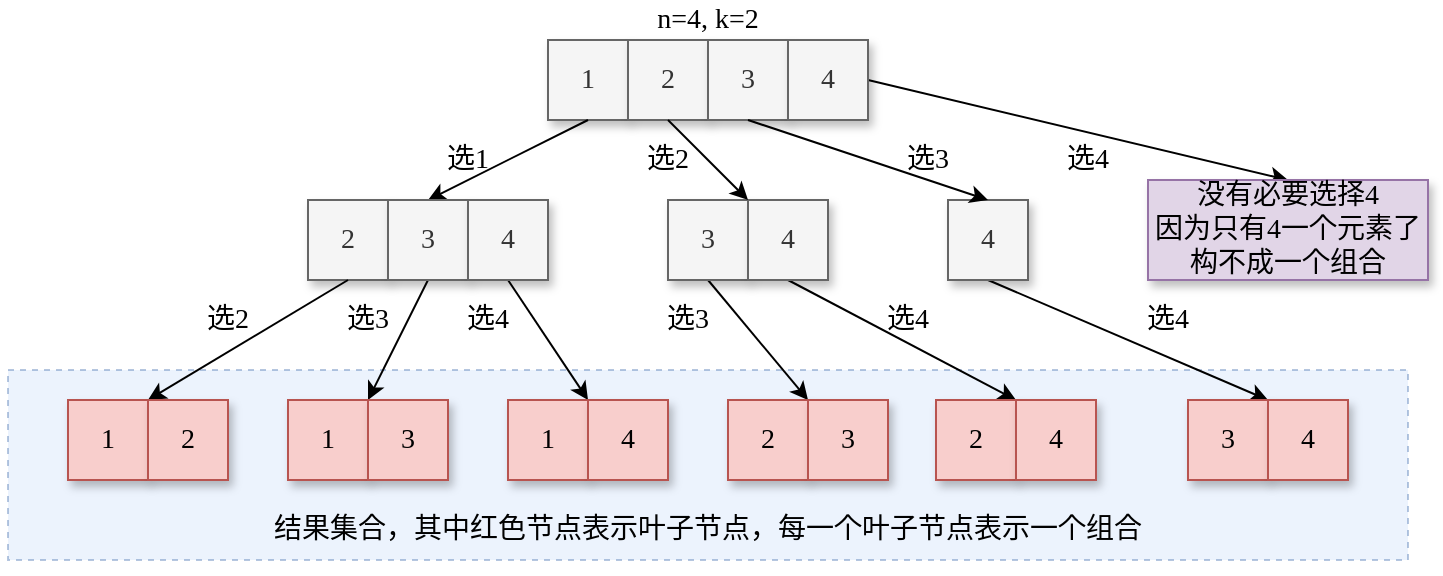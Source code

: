 <mxfile version="16.5.2" type="github">
  <diagram id="FwDB8a5TnerBLesVIJ4h" name="第 1 页">
    <mxGraphModel dx="1422" dy="762" grid="1" gridSize="10" guides="1" tooltips="1" connect="1" arrows="1" fold="1" page="1" pageScale="1" pageWidth="827" pageHeight="1169" background="#ffffff" math="0" shadow="0">
      <root>
        <mxCell id="0" />
        <mxCell id="1" parent="0" />
        <mxCell id="h1wrurm3pnkJPPi2ohvz-44" value="" style="rounded=0;whiteSpace=wrap;html=1;shadow=0;fontFamily=Comic Sans MS;fontSize=14;opacity=50;fillColor=#dae8fc;strokeColor=#6c8ebf;dashed=1;" vertex="1" parent="1">
          <mxGeometry x="70" y="245" width="700" height="95" as="geometry" />
        </mxCell>
        <mxCell id="h1wrurm3pnkJPPi2ohvz-1" value="&lt;font style=&quot;font-size: 14px&quot; face=&quot;Comic Sans MS&quot;&gt;1&lt;/font&gt;" style="rounded=0;whiteSpace=wrap;html=1;fillColor=#f5f5f5;fontColor=#333333;strokeColor=#666666;shadow=1;" vertex="1" parent="1">
          <mxGeometry x="340" y="80" width="40" height="40" as="geometry" />
        </mxCell>
        <mxCell id="h1wrurm3pnkJPPi2ohvz-2" value="&lt;font style=&quot;font-size: 14px&quot; face=&quot;Comic Sans MS&quot;&gt;2&lt;/font&gt;" style="rounded=0;whiteSpace=wrap;html=1;fillColor=#f5f5f5;fontColor=#333333;strokeColor=#666666;shadow=1;" vertex="1" parent="1">
          <mxGeometry x="380" y="80" width="40" height="40" as="geometry" />
        </mxCell>
        <mxCell id="h1wrurm3pnkJPPi2ohvz-3" value="&lt;font style=&quot;font-size: 14px&quot; face=&quot;Comic Sans MS&quot;&gt;3&lt;/font&gt;" style="rounded=0;whiteSpace=wrap;html=1;fillColor=#f5f5f5;fontColor=#333333;strokeColor=#666666;shadow=1;" vertex="1" parent="1">
          <mxGeometry x="420" y="80" width="40" height="40" as="geometry" />
        </mxCell>
        <mxCell id="h1wrurm3pnkJPPi2ohvz-48" style="rounded=0;orthogonalLoop=1;jettySize=auto;elbow=vertical;html=1;exitX=1;exitY=0.5;exitDx=0;exitDy=0;entryX=0.5;entryY=0;entryDx=0;entryDy=0;fontFamily=Comic Sans MS;fontSize=14;" edge="1" parent="1" source="h1wrurm3pnkJPPi2ohvz-4" target="h1wrurm3pnkJPPi2ohvz-47">
          <mxGeometry relative="1" as="geometry" />
        </mxCell>
        <mxCell id="h1wrurm3pnkJPPi2ohvz-4" value="&lt;font style=&quot;font-size: 14px&quot; face=&quot;Comic Sans MS&quot;&gt;4&lt;/font&gt;" style="rounded=0;whiteSpace=wrap;html=1;fillColor=#f5f5f5;fontColor=#333333;strokeColor=#666666;shadow=1;" vertex="1" parent="1">
          <mxGeometry x="460" y="80" width="40" height="40" as="geometry" />
        </mxCell>
        <mxCell id="h1wrurm3pnkJPPi2ohvz-5" value="" style="endArrow=classic;html=1;rounded=0;fontFamily=Comic Sans MS;fontSize=14;exitX=0.5;exitY=1;exitDx=0;exitDy=0;entryX=0.5;entryY=0;entryDx=0;entryDy=0;" edge="1" parent="1" source="h1wrurm3pnkJPPi2ohvz-1" target="h1wrurm3pnkJPPi2ohvz-7">
          <mxGeometry width="50" height="50" relative="1" as="geometry">
            <mxPoint x="410" y="250" as="sourcePoint" />
            <mxPoint x="300" y="160" as="targetPoint" />
          </mxGeometry>
        </mxCell>
        <mxCell id="h1wrurm3pnkJPPi2ohvz-6" value="&lt;font style=&quot;font-size: 14px&quot; face=&quot;Comic Sans MS&quot;&gt;2&lt;/font&gt;" style="rounded=0;whiteSpace=wrap;html=1;fillColor=#f5f5f5;fontColor=#333333;strokeColor=#666666;shadow=1;" vertex="1" parent="1">
          <mxGeometry x="220" y="160" width="40" height="40" as="geometry" />
        </mxCell>
        <mxCell id="h1wrurm3pnkJPPi2ohvz-19" style="rounded=0;orthogonalLoop=1;jettySize=auto;html=1;exitX=0.5;exitY=1;exitDx=0;exitDy=0;entryX=0;entryY=0;entryDx=0;entryDy=0;fontFamily=Comic Sans MS;fontSize=14;" edge="1" parent="1" source="h1wrurm3pnkJPPi2ohvz-7" target="h1wrurm3pnkJPPi2ohvz-18">
          <mxGeometry relative="1" as="geometry">
            <mxPoint x="340" y="200" as="sourcePoint" />
          </mxGeometry>
        </mxCell>
        <mxCell id="h1wrurm3pnkJPPi2ohvz-7" value="&lt;font style=&quot;font-size: 14px&quot; face=&quot;Comic Sans MS&quot;&gt;3&lt;/font&gt;" style="rounded=0;whiteSpace=wrap;html=1;fillColor=#f5f5f5;fontColor=#333333;strokeColor=#666666;shadow=1;" vertex="1" parent="1">
          <mxGeometry x="260" y="160" width="40" height="40" as="geometry" />
        </mxCell>
        <mxCell id="h1wrurm3pnkJPPi2ohvz-22" style="edgeStyle=none;rounded=0;orthogonalLoop=1;jettySize=auto;html=1;exitX=0.5;exitY=1;exitDx=0;exitDy=0;entryX=0;entryY=0;entryDx=0;entryDy=0;fontFamily=Comic Sans MS;fontSize=14;" edge="1" parent="1" source="h1wrurm3pnkJPPi2ohvz-8" target="h1wrurm3pnkJPPi2ohvz-21">
          <mxGeometry relative="1" as="geometry">
            <mxPoint x="380" y="200" as="sourcePoint" />
          </mxGeometry>
        </mxCell>
        <mxCell id="h1wrurm3pnkJPPi2ohvz-8" value="&lt;font style=&quot;font-size: 14px&quot; face=&quot;Comic Sans MS&quot;&gt;4&lt;/font&gt;" style="rounded=0;whiteSpace=wrap;html=1;fillColor=#f5f5f5;fontColor=#333333;strokeColor=#666666;shadow=1;" vertex="1" parent="1">
          <mxGeometry x="300" y="160" width="40" height="40" as="geometry" />
        </mxCell>
        <mxCell id="h1wrurm3pnkJPPi2ohvz-27" style="edgeStyle=none;rounded=0;orthogonalLoop=1;jettySize=auto;html=1;exitX=0.5;exitY=1;exitDx=0;exitDy=0;entryX=0;entryY=0;entryDx=0;entryDy=0;fontFamily=Comic Sans MS;fontSize=14;" edge="1" parent="1" source="h1wrurm3pnkJPPi2ohvz-9" target="h1wrurm3pnkJPPi2ohvz-24">
          <mxGeometry relative="1" as="geometry">
            <mxPoint x="480" y="200" as="sourcePoint" />
          </mxGeometry>
        </mxCell>
        <mxCell id="h1wrurm3pnkJPPi2ohvz-9" value="&lt;font style=&quot;font-size: 14px&quot; face=&quot;Comic Sans MS&quot;&gt;3&lt;/font&gt;" style="rounded=0;whiteSpace=wrap;html=1;fillColor=#f5f5f5;fontColor=#333333;strokeColor=#666666;shadow=1;" vertex="1" parent="1">
          <mxGeometry x="400" y="160" width="40" height="40" as="geometry" />
        </mxCell>
        <mxCell id="h1wrurm3pnkJPPi2ohvz-28" style="edgeStyle=none;rounded=0;orthogonalLoop=1;jettySize=auto;html=1;exitX=0.5;exitY=1;exitDx=0;exitDy=0;entryX=1;entryY=0;entryDx=0;entryDy=0;fontFamily=Comic Sans MS;fontSize=14;" edge="1" parent="1" source="h1wrurm3pnkJPPi2ohvz-10" target="h1wrurm3pnkJPPi2ohvz-25">
          <mxGeometry relative="1" as="geometry">
            <mxPoint x="520" y="200" as="sourcePoint" />
          </mxGeometry>
        </mxCell>
        <mxCell id="h1wrurm3pnkJPPi2ohvz-10" value="&lt;font style=&quot;font-size: 14px&quot; face=&quot;Comic Sans MS&quot;&gt;4&lt;/font&gt;" style="rounded=0;whiteSpace=wrap;html=1;fillColor=#f5f5f5;fontColor=#333333;strokeColor=#666666;shadow=1;" vertex="1" parent="1">
          <mxGeometry x="440" y="160" width="40" height="40" as="geometry" />
        </mxCell>
        <mxCell id="h1wrurm3pnkJPPi2ohvz-31" style="edgeStyle=none;rounded=0;orthogonalLoop=1;jettySize=auto;html=1;exitX=0.5;exitY=1;exitDx=0;exitDy=0;entryX=0;entryY=0;entryDx=0;entryDy=0;fontFamily=Comic Sans MS;fontSize=14;" edge="1" parent="1" source="h1wrurm3pnkJPPi2ohvz-11" target="h1wrurm3pnkJPPi2ohvz-30">
          <mxGeometry relative="1" as="geometry">
            <mxPoint x="620" y="200" as="sourcePoint" />
          </mxGeometry>
        </mxCell>
        <mxCell id="h1wrurm3pnkJPPi2ohvz-11" value="&lt;font style=&quot;font-size: 14px&quot; face=&quot;Comic Sans MS&quot;&gt;4&lt;/font&gt;" style="rounded=0;whiteSpace=wrap;html=1;fillColor=#f5f5f5;fontColor=#333333;strokeColor=#666666;shadow=1;" vertex="1" parent="1">
          <mxGeometry x="540" y="160" width="40" height="40" as="geometry" />
        </mxCell>
        <mxCell id="h1wrurm3pnkJPPi2ohvz-12" value="" style="endArrow=classic;html=1;rounded=0;fontFamily=Comic Sans MS;fontSize=14;exitX=0.5;exitY=1;exitDx=0;exitDy=0;entryX=1;entryY=0;entryDx=0;entryDy=0;" edge="1" parent="1" source="h1wrurm3pnkJPPi2ohvz-2" target="h1wrurm3pnkJPPi2ohvz-9">
          <mxGeometry width="50" height="50" relative="1" as="geometry">
            <mxPoint x="370" y="130" as="sourcePoint" />
            <mxPoint x="290" y="170" as="targetPoint" />
          </mxGeometry>
        </mxCell>
        <mxCell id="h1wrurm3pnkJPPi2ohvz-13" value="" style="endArrow=classic;html=1;rounded=0;fontFamily=Comic Sans MS;fontSize=14;exitX=0.5;exitY=1;exitDx=0;exitDy=0;entryX=0.5;entryY=0;entryDx=0;entryDy=0;" edge="1" parent="1" source="h1wrurm3pnkJPPi2ohvz-3" target="h1wrurm3pnkJPPi2ohvz-11">
          <mxGeometry width="50" height="50" relative="1" as="geometry">
            <mxPoint x="410" y="130" as="sourcePoint" />
            <mxPoint x="430" y="170" as="targetPoint" />
          </mxGeometry>
        </mxCell>
        <mxCell id="h1wrurm3pnkJPPi2ohvz-14" value="" style="endArrow=classic;html=1;rounded=0;fontFamily=Comic Sans MS;fontSize=14;exitX=0.5;exitY=1;exitDx=0;exitDy=0;entryX=0;entryY=0;entryDx=0;entryDy=0;" edge="1" parent="1" source="h1wrurm3pnkJPPi2ohvz-6" target="h1wrurm3pnkJPPi2ohvz-16">
          <mxGeometry width="50" height="50" relative="1" as="geometry">
            <mxPoint x="300" y="200" as="sourcePoint" />
            <mxPoint x="280" y="240" as="targetPoint" />
          </mxGeometry>
        </mxCell>
        <mxCell id="h1wrurm3pnkJPPi2ohvz-15" value="&lt;font style=&quot;font-size: 14px&quot; face=&quot;Comic Sans MS&quot;&gt;1&lt;/font&gt;" style="rounded=0;whiteSpace=wrap;html=1;fillColor=#f8cecc;strokeColor=#b85450;shadow=1;" vertex="1" parent="1">
          <mxGeometry x="100" y="260" width="40" height="40" as="geometry" />
        </mxCell>
        <mxCell id="h1wrurm3pnkJPPi2ohvz-16" value="&lt;font style=&quot;font-size: 14px&quot; face=&quot;Comic Sans MS&quot;&gt;2&lt;/font&gt;" style="rounded=0;whiteSpace=wrap;html=1;fillColor=#f8cecc;strokeColor=#b85450;shadow=1;" vertex="1" parent="1">
          <mxGeometry x="140" y="260" width="40" height="40" as="geometry" />
        </mxCell>
        <mxCell id="h1wrurm3pnkJPPi2ohvz-17" value="&lt;font style=&quot;font-size: 14px&quot; face=&quot;Comic Sans MS&quot;&gt;1&lt;/font&gt;" style="rounded=0;whiteSpace=wrap;html=1;fillColor=#f8cecc;strokeColor=#b85450;shadow=1;" vertex="1" parent="1">
          <mxGeometry x="210" y="260" width="40" height="40" as="geometry" />
        </mxCell>
        <mxCell id="h1wrurm3pnkJPPi2ohvz-18" value="&lt;font style=&quot;font-size: 14px&quot; face=&quot;Comic Sans MS&quot;&gt;3&lt;/font&gt;" style="rounded=0;whiteSpace=wrap;html=1;fillColor=#f8cecc;strokeColor=#b85450;shadow=1;" vertex="1" parent="1">
          <mxGeometry x="250" y="260" width="40" height="40" as="geometry" />
        </mxCell>
        <mxCell id="h1wrurm3pnkJPPi2ohvz-20" value="&lt;font style=&quot;font-size: 14px&quot; face=&quot;Comic Sans MS&quot;&gt;1&lt;/font&gt;" style="rounded=0;whiteSpace=wrap;html=1;fillColor=#f8cecc;strokeColor=#b85450;shadow=1;" vertex="1" parent="1">
          <mxGeometry x="320" y="260" width="40" height="40" as="geometry" />
        </mxCell>
        <mxCell id="h1wrurm3pnkJPPi2ohvz-21" value="&lt;font style=&quot;font-size: 14px&quot; face=&quot;Comic Sans MS&quot;&gt;4&lt;/font&gt;" style="rounded=0;whiteSpace=wrap;html=1;fillColor=#f8cecc;strokeColor=#b85450;shadow=1;" vertex="1" parent="1">
          <mxGeometry x="360" y="260" width="40" height="40" as="geometry" />
        </mxCell>
        <mxCell id="h1wrurm3pnkJPPi2ohvz-23" value="&lt;font style=&quot;font-size: 14px&quot; face=&quot;Comic Sans MS&quot;&gt;2&lt;/font&gt;" style="rounded=0;whiteSpace=wrap;html=1;fillColor=#f8cecc;strokeColor=#b85450;shadow=1;" vertex="1" parent="1">
          <mxGeometry x="430" y="260" width="40" height="40" as="geometry" />
        </mxCell>
        <mxCell id="h1wrurm3pnkJPPi2ohvz-24" value="&lt;font style=&quot;font-size: 14px&quot; face=&quot;Comic Sans MS&quot;&gt;3&lt;/font&gt;" style="rounded=0;whiteSpace=wrap;html=1;fillColor=#f8cecc;strokeColor=#b85450;shadow=1;" vertex="1" parent="1">
          <mxGeometry x="470" y="260" width="40" height="40" as="geometry" />
        </mxCell>
        <mxCell id="h1wrurm3pnkJPPi2ohvz-25" value="&lt;font style=&quot;font-size: 14px&quot; face=&quot;Comic Sans MS&quot;&gt;2&lt;/font&gt;" style="rounded=0;whiteSpace=wrap;html=1;fillColor=#f8cecc;strokeColor=#b85450;shadow=1;" vertex="1" parent="1">
          <mxGeometry x="534" y="260" width="40" height="40" as="geometry" />
        </mxCell>
        <mxCell id="h1wrurm3pnkJPPi2ohvz-26" value="&lt;font style=&quot;font-size: 14px&quot; face=&quot;Comic Sans MS&quot;&gt;4&lt;/font&gt;" style="rounded=0;whiteSpace=wrap;html=1;fillColor=#f8cecc;strokeColor=#b85450;shadow=1;" vertex="1" parent="1">
          <mxGeometry x="574" y="260" width="40" height="40" as="geometry" />
        </mxCell>
        <mxCell id="h1wrurm3pnkJPPi2ohvz-29" value="&lt;font style=&quot;font-size: 14px&quot; face=&quot;Comic Sans MS&quot;&gt;3&lt;/font&gt;" style="rounded=0;whiteSpace=wrap;html=1;fillColor=#f8cecc;strokeColor=#b85450;shadow=1;" vertex="1" parent="1">
          <mxGeometry x="660" y="260" width="40" height="40" as="geometry" />
        </mxCell>
        <mxCell id="h1wrurm3pnkJPPi2ohvz-30" value="&lt;font style=&quot;font-size: 14px&quot; face=&quot;Comic Sans MS&quot;&gt;4&lt;/font&gt;" style="rounded=0;whiteSpace=wrap;html=1;fillColor=#f8cecc;strokeColor=#b85450;shadow=1;" vertex="1" parent="1">
          <mxGeometry x="700" y="260" width="40" height="40" as="geometry" />
        </mxCell>
        <mxCell id="h1wrurm3pnkJPPi2ohvz-35" value="选1" style="text;html=1;strokeColor=none;fillColor=none;align=center;verticalAlign=middle;whiteSpace=wrap;rounded=0;shadow=1;fontFamily=Comic Sans MS;fontSize=14;" vertex="1" parent="1">
          <mxGeometry x="280" y="130" width="40" height="20" as="geometry" />
        </mxCell>
        <mxCell id="h1wrurm3pnkJPPi2ohvz-36" value="选2" style="text;html=1;strokeColor=none;fillColor=none;align=center;verticalAlign=middle;whiteSpace=wrap;rounded=0;shadow=1;fontFamily=Comic Sans MS;fontSize=14;" vertex="1" parent="1">
          <mxGeometry x="380" y="130" width="40" height="20" as="geometry" />
        </mxCell>
        <mxCell id="h1wrurm3pnkJPPi2ohvz-37" value="选3" style="text;html=1;strokeColor=none;fillColor=none;align=center;verticalAlign=middle;whiteSpace=wrap;rounded=0;shadow=1;fontFamily=Comic Sans MS;fontSize=14;" vertex="1" parent="1">
          <mxGeometry x="510" y="130" width="40" height="20" as="geometry" />
        </mxCell>
        <mxCell id="h1wrurm3pnkJPPi2ohvz-38" value="选2" style="text;html=1;strokeColor=none;fillColor=none;align=center;verticalAlign=middle;whiteSpace=wrap;rounded=0;shadow=1;fontFamily=Comic Sans MS;fontSize=14;" vertex="1" parent="1">
          <mxGeometry x="160" y="210" width="40" height="20" as="geometry" />
        </mxCell>
        <mxCell id="h1wrurm3pnkJPPi2ohvz-39" value="选3" style="text;html=1;strokeColor=none;fillColor=none;align=center;verticalAlign=middle;whiteSpace=wrap;rounded=0;shadow=1;fontFamily=Comic Sans MS;fontSize=14;" vertex="1" parent="1">
          <mxGeometry x="230" y="210" width="40" height="20" as="geometry" />
        </mxCell>
        <mxCell id="h1wrurm3pnkJPPi2ohvz-40" value="选4" style="text;html=1;strokeColor=none;fillColor=none;align=center;verticalAlign=middle;whiteSpace=wrap;rounded=0;shadow=1;fontFamily=Comic Sans MS;fontSize=14;" vertex="1" parent="1">
          <mxGeometry x="290" y="210" width="40" height="20" as="geometry" />
        </mxCell>
        <mxCell id="h1wrurm3pnkJPPi2ohvz-41" value="选3" style="text;html=1;strokeColor=none;fillColor=none;align=center;verticalAlign=middle;whiteSpace=wrap;rounded=0;shadow=1;fontFamily=Comic Sans MS;fontSize=14;" vertex="1" parent="1">
          <mxGeometry x="390" y="210" width="40" height="20" as="geometry" />
        </mxCell>
        <mxCell id="h1wrurm3pnkJPPi2ohvz-42" value="选4" style="text;html=1;strokeColor=none;fillColor=none;align=center;verticalAlign=middle;whiteSpace=wrap;rounded=0;shadow=1;fontFamily=Comic Sans MS;fontSize=14;" vertex="1" parent="1">
          <mxGeometry x="500" y="210" width="40" height="20" as="geometry" />
        </mxCell>
        <mxCell id="h1wrurm3pnkJPPi2ohvz-43" value="选4" style="text;html=1;strokeColor=none;fillColor=none;align=center;verticalAlign=middle;whiteSpace=wrap;rounded=0;shadow=1;fontFamily=Comic Sans MS;fontSize=14;" vertex="1" parent="1">
          <mxGeometry x="630" y="210" width="40" height="20" as="geometry" />
        </mxCell>
        <mxCell id="h1wrurm3pnkJPPi2ohvz-45" value="结果集合，其中红色节点表示叶子节点，每一个叶子节点表示一个组合" style="text;html=1;strokeColor=none;fillColor=none;align=center;verticalAlign=middle;whiteSpace=wrap;rounded=0;shadow=1;fontFamily=Comic Sans MS;fontSize=14;opacity=50;" vertex="1" parent="1">
          <mxGeometry x="70" y="310" width="700" height="30" as="geometry" />
        </mxCell>
        <mxCell id="h1wrurm3pnkJPPi2ohvz-46" value="n=4, k=2" style="text;html=1;strokeColor=none;fillColor=none;align=center;verticalAlign=middle;whiteSpace=wrap;rounded=0;shadow=0;dashed=1;fontFamily=Comic Sans MS;fontSize=14;opacity=50;" vertex="1" parent="1">
          <mxGeometry x="340" y="60" width="160" height="20" as="geometry" />
        </mxCell>
        <mxCell id="h1wrurm3pnkJPPi2ohvz-47" value="&lt;font face=&quot;Comic Sans MS&quot;&gt;&lt;span style=&quot;font-size: 14px&quot;&gt;没有必要选择4&lt;br&gt;因为只有4一个元素了&lt;br&gt;构不成一个组合&lt;br&gt;&lt;/span&gt;&lt;/font&gt;" style="rounded=0;whiteSpace=wrap;html=1;fillColor=#e1d5e7;strokeColor=#9673a6;shadow=1;" vertex="1" parent="1">
          <mxGeometry x="640" y="150" width="140" height="50" as="geometry" />
        </mxCell>
        <mxCell id="h1wrurm3pnkJPPi2ohvz-49" value="选4" style="text;html=1;strokeColor=none;fillColor=none;align=center;verticalAlign=middle;whiteSpace=wrap;rounded=0;shadow=1;fontFamily=Comic Sans MS;fontSize=14;" vertex="1" parent="1">
          <mxGeometry x="590" y="130" width="40" height="20" as="geometry" />
        </mxCell>
      </root>
    </mxGraphModel>
  </diagram>
</mxfile>
